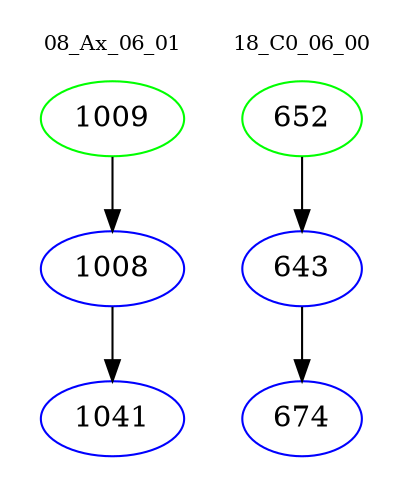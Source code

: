 digraph{
subgraph cluster_0 {
color = white
label = "08_Ax_06_01";
fontsize=10;
T0_1009 [label="1009", color="green"]
T0_1009 -> T0_1008 [color="black"]
T0_1008 [label="1008", color="blue"]
T0_1008 -> T0_1041 [color="black"]
T0_1041 [label="1041", color="blue"]
}
subgraph cluster_1 {
color = white
label = "18_C0_06_00";
fontsize=10;
T1_652 [label="652", color="green"]
T1_652 -> T1_643 [color="black"]
T1_643 [label="643", color="blue"]
T1_643 -> T1_674 [color="black"]
T1_674 [label="674", color="blue"]
}
}
